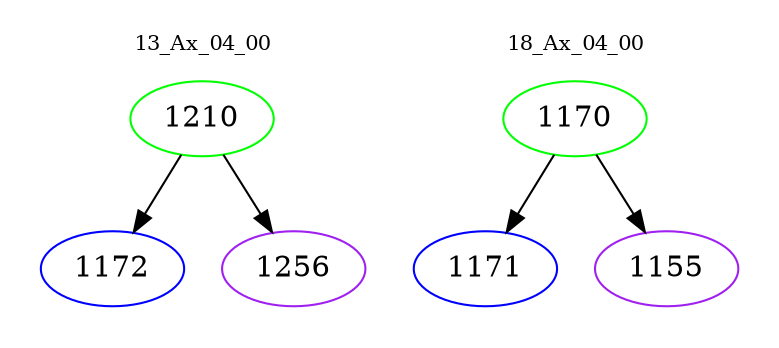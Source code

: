 digraph{
subgraph cluster_0 {
color = white
label = "13_Ax_04_00";
fontsize=10;
T0_1210 [label="1210", color="green"]
T0_1210 -> T0_1172 [color="black"]
T0_1172 [label="1172", color="blue"]
T0_1210 -> T0_1256 [color="black"]
T0_1256 [label="1256", color="purple"]
}
subgraph cluster_1 {
color = white
label = "18_Ax_04_00";
fontsize=10;
T1_1170 [label="1170", color="green"]
T1_1170 -> T1_1171 [color="black"]
T1_1171 [label="1171", color="blue"]
T1_1170 -> T1_1155 [color="black"]
T1_1155 [label="1155", color="purple"]
}
}
